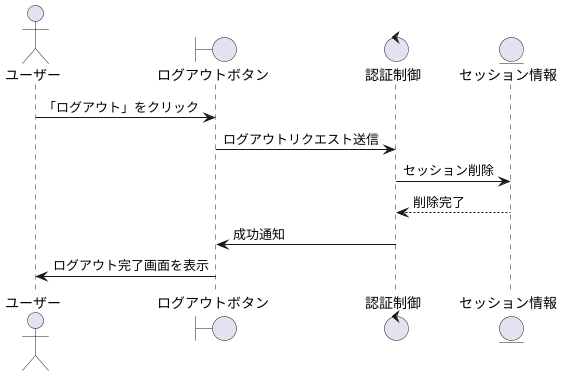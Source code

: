 @startuml logout_robustness

actor ユーザー

boundary ログアウトボタン
control 認証制御
entity セッション情報

ユーザー -> ログアウトボタン : 「ログアウト」をクリック
ログアウトボタン -> 認証制御 : ログアウトリクエスト送信
認証制御 -> セッション情報 : セッション削除
セッション情報 --> 認証制御 : 削除完了
認証制御 -> ログアウトボタン : 成功通知
ログアウトボタン -> ユーザー : ログアウト完了画面を表示

@enduml
